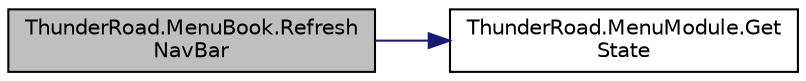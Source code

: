 digraph "ThunderRoad.MenuBook.RefreshNavBar"
{
 // LATEX_PDF_SIZE
  edge [fontname="Helvetica",fontsize="10",labelfontname="Helvetica",labelfontsize="10"];
  node [fontname="Helvetica",fontsize="10",shape=record];
  rankdir="LR";
  Node1 [label="ThunderRoad.MenuBook.Refresh\lNavBar",height=0.2,width=0.4,color="black", fillcolor="grey75", style="filled", fontcolor="black",tooltip="Refreshes the nav bar."];
  Node1 -> Node2 [color="midnightblue",fontsize="10",style="solid",fontname="Helvetica"];
  Node2 [label="ThunderRoad.MenuModule.Get\lState",height=0.2,width=0.4,color="black", fillcolor="white", style="filled",URL="$class_thunder_road_1_1_menu_module.html#a30562c216f66556ab73ad148048e3e54",tooltip="Gets the state."];
}
